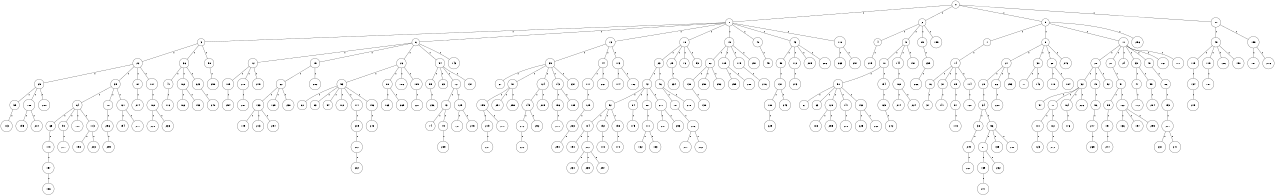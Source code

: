 graph G {
size="8.5,11;"
ratio = "expand;"
fixedsize="true;"
overlap="scale;"
node[shape=circle,width=.12,hight=.12,fontsize=12]
edge[fontsize=12]

0[label=" 0" color=black, pos="0.36182413,0.67586902!"];
1[label=" 1" color=black, pos="0.32431888,2.3821097!"];
2[label=" 2" color=black, pos="0.81605595,2.8907894!"];
3[label=" 3" color=black, pos="1.7904564,0.29211002!"];
4[label=" 4" color=black, pos="1.8617323,1.5052689!"];
5[label=" 5" color=black, pos="0.34407078,2.6575834!"];
6[label=" 6" color=black, pos="2.92111,0.82156109!"];
7[label=" 7" color=black, pos="1.4898644,2.8071933!"];
8[label=" 8" color=black, pos="0.70942036,1.3818271!"];
9[label=" 9" color=black, pos="0.44113364,0.35632042!"];
10[label=" 10" color=black, pos="2.1043429,2.818754!"];
11[label=" 11" color=black, pos="2.3746435,1.1679692!"];
12[label=" 12" color=black, pos="2.830832,2.7229324!"];
13[label=" 13" color=black, pos="1.5925763,1.3399544!"];
14[label=" 14" color=black, pos="1.8259419,2.7326582!"];
15[label=" 15" color=black, pos="0.10583863,0.16749484!"];
16[label=" 16" color=black, pos="0.022913703,0.84899823!"];
17[label=" 17" color=black, pos="0.31325869,0.72123694!"];
18[label=" 18" color=black, pos="0.45242849,2.3124008!"];
19[label=" 19" color=black, pos="1.650855,1.0634478!"];
20[label=" 20" color=black, pos="0.15360812,1.6565897!"];
21[label=" 21" color=black, pos="2.1668961,0.25987076!"];
22[label=" 22" color=black, pos="1.1580596,0.30864419!"];
23[label=" 23" color=black, pos="0.53238036,1.0791572!"];
24[label=" 24" color=black, pos="0.025460956,2.0193414!"];
25[label=" 25" color=black, pos="2.1334741,0.75632121!"];
26[label=" 26" color=black, pos="1.2805693,2.4129746!"];
27[label=" 27" color=black, pos="2.5490921,0.41311118!"];
28[label=" 28" color=black, pos="1.2628026,0.44888461!"];
29[label=" 29" color=black, pos="2.066245,0.42253659!"];
30[label=" 30" color=black, pos="2.7012843,2.4882028!"];
31[label=" 31" color=black, pos="2.2073198,1.7889587!"];
32[label=" 32" color=black, pos="2.4955154,1.5715004!"];
33[label=" 33" color=black, pos="2.5488785,2.214892!"];
34[label=" 34" color=black, pos="2.3965437,0.76087201!"];
35[label=" 35" color=black, pos="0.10428903,0.64833596!"];
36[label=" 36" color=black, pos="2.2436841,2.7967903!"];
37[label=" 37" color=black, pos="0.80597593,1.5342336!"];
38[label=" 38" color=black, pos="1.9505077,1.7409249!"];
39[label=" 39" color=black, pos="2.5897964,1.3906083!"];
40[label=" 40" color=black, pos="1.3381837,2.7143013!"];
41[label=" 41" color=black, pos="1.2899304,1.71651!"];
42[label=" 42" color=black, pos="1.55706,1.6321099!"];
43[label=" 43" color=black, pos="2.6513652,2.0284406!"];
44[label=" 44" color=black, pos="0.37766639,0.20497836!"];
45[label=" 45" color=black, pos="2.0445579,1.6909025!"];
46[label=" 46" color=black, pos="1.7616484,2.1528932!"];
47[label=" 47" color=black, pos="1.961711,1.4367566!"];
48[label=" 48" color=black, pos="1.5056103,1.186957!"];
49[label=" 49" color=black, pos="2.0802512,0.48201481!"];
50[label=" 50" color=black, pos="1.380849,0.29866014!"];
51[label=" 51" color=black, pos="2.3945705,1.9272635!"];
52[label=" 52" color=black, pos="2.1523318,1.9558792!"];
53[label=" 53" color=black, pos="1.8714539,1.1919554!"];
54[label=" 54" color=black, pos="2.0786092,2.9845471!"];
55[label=" 55" color=black, pos="2.8883501,1.340215!"];
56[label=" 56" color=black, pos="2.5723616,2.1895012!"];
57[label=" 57" color=black, pos="0.43063898,0.28992396!"];
58[label=" 58" color=black, pos="2.7856406,2.8437022!"];
59[label=" 59" color=black, pos="0.91568489,2.9524481!"];
60[label=" 60" color=black, pos="0.90320761,0.26490638!"];
61[label=" 61" color=black, pos="2.555109,0.40776377!"];
62[label=" 62" color=black, pos="0.80171034,2.6740384!"];
63[label=" 63" color=black, pos="0.8136146,2.0840209!"];
64[label=" 64" color=black, pos="1.5414254,2.038589!"];
65[label=" 65" color=black, pos="2.945038,1.7835524!"];
66[label=" 66" color=black, pos="2.9170971,1.9108898!"];
67[label=" 67" color=black, pos="2.3982203,2.9007986!"];
68[label=" 68" color=black, pos="2.7716651,0.076089422!"];
69[label=" 69" color=black, pos="2.6225667,0.96049242!"];
70[label=" 70" color=black, pos="0.87616408,0.11433755!"];
71[label=" 71" color=black, pos="1.6487843,2.0757549!"];
72[label=" 72" color=black, pos="2.4718805,2.162274!"];
73[label=" 73" color=black, pos="0.44285684,1.1475972!"];
74[label=" 74" color=black, pos="2.573081,2.1927358!"];
75[label=" 75" color=black, pos="1.9218249,2.2727292!"];
76[label=" 76" color=black, pos="2.2592394,2.0202642!"];
77[label=" 77" color=black, pos="1.8326719,1.3060833!"];
78[label=" 78" color=black, pos="1.6152875,2.3986146!"];
79[label=" 79" color=black, pos="0.61877927,0.45428139!"];
80[label=" 80" color=black, pos="0.58871337,2.5075783!"];
81[label=" 81" color=black, pos="0.56238177,1.3915241!"];
82[label=" 82" color=black, pos="0.71366255,2.106764!"];
83[label=" 83" color=black, pos="0.67779438,0.32897743!"];
84[label=" 84" color=black, pos="1.7283119,1.81884!"];
85[label=" 85" color=black, pos="2.3299983,0.26981969!"];
86[label=" 86" color=black, pos="0.54534406,2.2093575!"];
87[label=" 87" color=black, pos="1.1428038,2.2547831!"];
88[label=" 88" color=black, pos="2.2801942,2.7630874!"];
89[label=" 89" color=black, pos="0.417537,1.9780388!"];
90[label=" 90" color=black, pos="2.7388714,0.76668697!"];
91[label=" 91" color=black, pos="2.464296,2.3536996!"];
92[label=" 92" color=black, pos="0.44490604,0.75359171!"];
93[label=" 93" color=black, pos="1.2974628,0.72019001!"];
94[label=" 94" color=black, pos="2.6918457,1.0069302!"];
95[label=" 95" color=black, pos="0.59318631,2.5661666!"];
96[label=" 96" color=black, pos="0.024074829,0.71595657!"];
97[label=" 97" color=black, pos="0.48386545,2.5728114!"];
98[label=" 98" color=black, pos="1.7787981,2.6394026!"];
99[label=" 99" color=black, pos="1.4351628,0.43570207!"];
100[label=" 100" color=black, pos="2.1656418,1.6549731!"];
101[label=" 101" color=black, pos="1.2127052,2.3059115!"];
102[label=" 102" color=black, pos="0.30471055,1.7392003!"];
103[label=" 103" color=black, pos="0.57455509,0.7712774!"];
104[label=" 104" color=black, pos="1.634621,2.0402418!"];
105[label=" 105" color=black, pos="1.1812293,1.3412232!"];
106[label=" 106" color=black, pos="1.9525515,0.20312151!"];
107[label=" 107" color=black, pos="2.9737281,0.26778303!"];
108[label=" 108" color=black, pos="2.8281174,2.6024744!"];
109[label=" 109" color=black, pos="1.2979192,1.9453734!"];
110[label=" 110" color=black, pos="1.2212277,0.50052659!"];
111[label=" 111" color=black, pos="2.9899407,1.3944127!"];
112[label=" 112" color=black, pos="1.759038,2.7430481!"];
113[label=" 113" color=black, pos="0.047707565,0.90029464!"];
114[label=" 114" color=black, pos="0.064897209,0.3879733!"];
115[label=" 115" color=black, pos="1.7422397,1.1779951!"];
116[label=" 116" color=black, pos="1.5785124,0.61117964!"];
117[label=" 117" color=black, pos="0.6888555,1.4790614!"];
118[label=" 118" color=black, pos="2.2411268,0.70586594!"];
119[label=" 119" color=black, pos="2.2513919,0.85562923!"];
120[label=" 120" color=black, pos="2.534933,0.95069716!"];
121[label=" 121" color=black, pos="1.6829487,1.5828997!"];
122[label=" 122" color=black, pos="0.95440795,1.7864711!"];
123[label=" 123" color=black, pos="1.6266293,2.2670048!"];
124[label=" 124" color=black, pos="1.7449358,0.081573354!"];
125[label=" 125" color=black, pos="0.43473747,2.3438745!"];
126[label=" 126" color=black, pos="2.5402227,0.90693181!"];
127[label=" 127" color=black, pos="1.1500191,2.8020445!"];
128[label=" 128" color=black, pos="1.3612384,2.2675927!"];
129[label=" 129" color=black, pos="1.6037335,0.7920329!"];
130[label=" 130" color=black, pos="0.82136532,0.25478911!"];
131[label=" 131" color=black, pos="0.54297031,2.6531363!"];
132[label=" 132" color=black, pos="0.39997831,1.7216975!"];
133[label=" 133" color=black, pos="2.2953444,1.51058!"];
134[label=" 134" color=black, pos="2.1153124,0.62718169!"];
135[label=" 135" color=black, pos="1.1800729,1.9502836!"];
136[label=" 136" color=black, pos="2.1819679,0.58549826!"];
137[label=" 137" color=black, pos="2.0683686,1.3438428!"];
138[label=" 138" color=black, pos="1.9560352,1.3377286!"];
139[label=" 139" color=black, pos="2.1204258,1.7869116!"];
140[label=" 140" color=black, pos="0.72557458,2.3551199!"];
141[label=" 141" color=black, pos="2.5741811,0.85648607!"];
142[label=" 142" color=black, pos="1.2832118,2.9548249!"];
143[label=" 143" color=black, pos="2.912894,0.0045959167!"];
144[label=" 144" color=black, pos="1.1229847,0.88056322!"];
145[label=" 145" color=black, pos="0.96762532,2.0810873!"];
146[label=" 146" color=black, pos="0.82303793,0.42266603!"];
147[label=" 147" color=black, pos="2.4096807,2.4638679!"];
148[label=" 148" color=black, pos="0.71818675,2.1561743!"];
149[label=" 149" color=black, pos="0.68468771,0.98186126!"];
150[label=" 150" color=black, pos="1.4963281,2.4311842!"];
151[label=" 151" color=black, pos="1.8417946,0.50408392!"];
152[label=" 152" color=black, pos="2.0258743,2.1561327!"];
153[label=" 153" color=black, pos="2.6090532,2.9171601!"];
154[label=" 154" color=black, pos="1.6560358,0.37555483!"];
155[label=" 155" color=black, pos="0.5494038,0.20097179!"];
156[label=" 156" color=black, pos="1.6584105,2.5599584!"];
157[label=" 157" color=black, pos="2.3698064,0.31099766!"];
158[label=" 158" color=black, pos="1.4785058,1.2753566!"];
159[label=" 159" color=black, pos="1.1779619,2.2850798!"];
160[label=" 160" color=black, pos="2.1640877,0.19733582!"];
161[label=" 161" color=black, pos="2.6784324,1.2052319!"];
162[label=" 162" color=black, pos="1.4543221,1.4001846!"];
163[label=" 163" color=black, pos="1.4202094,1.2713164!"];
164[label=" 164" color=black, pos="0.95830251,1.421718!"];
165[label=" 165" color=black, pos="1.3730944,2.1942435!"];
166[label=" 166" color=black, pos="1.4748975,2.1719007!"];
167[label=" 167" color=black, pos="2.2490406,1.8566957!"];
168[label=" 168" color=black, pos="1.8981929,0.18626911!"];
169[label=" 169" color=black, pos="0.16852743,0.91109341!"];
170[label=" 170" color=black, pos="0.97228773,1.6265754!"];
171[label=" 171" color=black, pos="2.9124345,1.471117!"];
172[label=" 172" color=black, pos="2.7291666,1.198846!"];
173[label=" 173" color=black, pos="1.6255507,1.9538613!"];
174[label=" 174" color=black, pos="1.8626896,0.75330771!"];
175[label=" 175" color=black, pos="2.5827424,2.5248585!"];
176[label=" 176" color=black, pos="0.6640349,0.057560477!"];
177[label=" 177" color=black, pos="1.1026286,0.45541184!"];
178[label=" 178" color=black, pos="0.27993193,2.4674135!"];
179[label=" 179" color=black, pos="0.97987905,0.063103424!"];
180[label=" 180" color=black, pos="2.8313655,1.8113067!"];
181[label=" 181" color=black, pos="0.65503882,0.5573645!"];
182[label=" 182" color=black, pos="0.89092998,2.6294586!"];
183[label=" 183" color=black, pos="2.9206756,0.95460758!"];
184[label=" 184" color=black, pos="2.8654446,1.4172728!"];
185[label=" 185" color=black, pos="2.9808219,1.0429896!"];
186[label=" 186" color=black, pos="1.9546719,2.4531203!"];
187[label=" 187" color=black, pos="1.4489336,2.6435966!"];
188[label=" 188" color=black, pos="2.7781731,2.7372154!"];
189[label=" 189" color=black, pos="0.22007142,0.95094029!"];
190[label=" 190" color=black, pos="1.6052521,0.58467375!"];
191[label=" 191" color=black, pos="2.7347159,2.1106382!"];
192[label=" 192" color=black, pos="2.5514494,0.56823378!"];
193[label=" 193" color=black, pos="1.4005957,2.7930252!"];
194[label=" 194" color=black, pos="2.1216264,1.2898186!"];
195[label=" 195" color=black, pos="2.7623692,0.85085915!"];
196[label=" 196" color=black, pos="1.3883186,0.9737542!"];
197[label=" 197" color=black, pos="0.88265443,2.7193914!"];
198[label=" 198" color=black, pos="2.5050933,2.0138342!"];
199[label=" 199" color=black, pos="1.8433465,1.8399698!"];
200[label=" 200" color=black, pos="0.65238349,0.92706716!"];
201[label=" 201" color=black, pos="1.0194269,1.4082468!"];
202[label=" 202" color=black, pos="1.9662378,0.7116134!"];
203[label=" 203" color=black, pos="0.63148058,1.2691493!"];
204[label=" 204" color=black, pos="1.1505471,1.6281891!"];
205[label=" 205" color=black, pos="1.167598,0.52110805!"];
206[label=" 206" color=black, pos="0.65164567,2.9125006!"];
207[label=" 207" color=black, pos="1.6594147,2.889788!"];
208[label=" 208" color=black, pos="1.1606739,2.3647774!"];
209[label=" 209" color=black, pos="1.5369475,2.3211542!"];
210[label=" 210" color=black, pos="0.47108962,2.2317923!"];
211[label=" 211" color=black, pos="1.5952401,2.1223693!"];
212[label=" 212" color=black, pos="2.7438451,0.77898874!"];
213[label=" 213" color=black, pos="1.098139,1.5841345!"];
214[label=" 214" color=black, pos="1.8350391,0.24477684!"];
215[label=" 215" color=black, pos="1.2491054,2.806252!"];
216[label=" 216" color=black, pos="2.9514199,0.58988014!"];
217[label=" 217" color=black, pos="2.9440537,1.9915527!"];
218[label=" 218" color=black, pos="1.9438019,1.5177135!"];
219[label=" 219" color=black, pos="1.7242867,1.2848293!"];
220[label=" 220" color=black, pos="0.39064134,0.37957495!"];
221[label=" 221" color=black, pos="0.3639148,1.2385651!"];
222[label=" 222" color=black, pos="1.4603445,2.6934077!"];
223[label=" 223" color=black, pos="2.6179067,2.1192292!"];
224[label=" 224" color=black, pos="1.6706891,0.057694082!"];
225[label=" 225" color=black, pos="2.6201437,0.029886099!"];
226[label=" 226" color=black, pos="0.27259183,0.10298771!"];
227[label=" 227" color=black, pos="1.1876824,1.4650103!"];
228[label=" 228" color=black, pos="1.451635,1.0671041!"];
229[label=" 229" color=black, pos="1.8082947,2.0145037!"];
230[label=" 230" color=black, pos="2.7890111,0.97808912!"];
231[label=" 231" color=black, pos="2.207571,2.9762445!"];
232[label=" 232" color=black, pos="2.8064277,0.49300297!"];
233[label=" 233" color=black, pos="0.083185392,1.9905171!"];
234[label=" 234" color=black, pos="1.0704887,1.3526557!"];
235[label=" 235" color=black, pos="2.4813218,1.8364949!"];
236[label=" 236" color=black, pos="1.6622512,2.7485067!"];
237[label=" 237" color=black, pos="1.2092682,1.7391851!"];
238[label=" 238" color=black, pos="1.4709217,1.4051972!"];
239[label=" 239" color=black, pos="0.81459259,2.5567529!"];
240[label=" 240" color=black, pos="0.41538031,0.047591809!"];
241[label=" 241" color=black, pos="2.572645,2.8543429!"];
242[label=" 242" color=black, pos="0.13161377,2.9013047!"];
243[label=" 243" color=black, pos="1.0246646,2.5458925!"];
244[label=" 244" color=black, pos="0.64139859,2.1574618!"];
245[label=" 245" color=black, pos="2.0574095,1.8489461!"];
246[label=" 246" color=black, pos="1.6139211,0.20682401!"];
247[label=" 247" color=black, pos="2.635585,2.049534!"];
248[label=" 248" color=black, pos="0.81333286,0.54953105!"];
249[label=" 249" color=black, pos="0.13523475,2.0291115!"];
250[label=" 250" color=black, pos="2.6108726,0.87978412!"];
251[label=" 251" color=black, pos="2.6682158,0.32245304!"];
252[label=" 252" color=black, pos="1.7200757,2.1602812!"];
253[label=" 253" color=black, pos="2.3765617,2.3058165!"];
254[label=" 254" color=black, pos="1.2633706,0.41899641!"];
255[label=" 255" color=black, pos="0.27621742,1.949921!"];
256[label=" 256" color=black, pos="0.56565623,0.47552811!"];
257[label=" 257" color=black, pos="0.90332606,1.9677395!"];
258[label=" 258" color=black, pos="0.43505575,2.1497359!"];
259[label=" 259" color=black, pos="1.2732002,2.4128859!"];
260[label=" 260" color=black, pos="0.9521037,1.7707611!"];
261[label=" 261" color=black, pos="1.5823943,1.3191481!"];
262[label=" 262" color=black, pos="2.5892181,1.7447206!"];
263[label=" 263" color=black, pos="2.2066749,1.9549858!"];
264[label=" 264" color=black, pos="0.19409375,2.4732221!"];
265[label=" 265" color=black, pos="1.9351535,1.6116185!"];
266[label=" 266" color=black, pos="1.2884852,2.4734807!"];
267[label=" 267" color=black, pos="0.23354322,0.55496134!"];
268[label=" 268" color=black, pos="0.4595336,0.51431227!"];
269[label=" 269" color=black, pos="2.4023001,1.8876929!"];
270[label=" 270" color=black, pos="1.5716048,0.85695365!"];
271[label=" 271" color=black, pos="2.3270551,2.5506109!"];
272[label=" 272" color=black, pos="0.24245332,1.6185687!"];
273[label=" 273" color=black, pos="1.4647946,0.54781598!"];
274[label=" 274" color=black, pos="0.9915415,0.31496524!"];
275[label=" 275" color=black, pos="0.90766329,1.4107316!"];
276[label=" 276" color=black, pos="1.1956491,2.4091248!"];
277[label=" 277" color=black, pos="0.75850426,2.5894673!"];
278[label=" 278" color=black, pos="1.9292311,0.10838886!"];
279[label=" 279" color=black, pos="2.2583604,1.7774351!"];
280[label=" 280" color=black, pos="0.68283273,2.6784205!"];
281[label=" 281" color=black, pos="2.626191,1.9009072!"];
282[label=" 282" color=black, pos="1.2475332,1.8428172!"];
283[label=" 283" color=black, pos="2.085799,0.52239334!"];
284[label=" 284" color=black, pos="0.17859278,2.8793972!"];
285[label=" 285" color=black, pos="0.22833577,0.26720614!"];
286[label=" 286" color=black, pos="2.9152854,0.41385314!"];
287[label=" 287" color=black, pos="2.0345947,0.67445952!"];
288[label=" 288" color=black, pos="1.5872921,1.8650548!"];
289[label=" 289" color=black, pos="0.57911646,2.8312157!"];
290[label=" 290" color=black, pos="1.9818344,2.9818461!"];
291[label=" 291" color=black, pos="1.9275818,2.3490814!"];
292[label=" 292" color=black, pos="1.4357575,1.0432716!"];
293[label=" 293" color=black, pos="2.6973431,0.8216602!"];
294[label=" 294" color=black, pos="1.6860728,1.7862743!"];
295[label=" 295" color=black, pos="2.4268016,0.43809498!"];
296[label=" 296" color=black, pos="0.81361381,1.2275769!"];
297[label=" 297" color=black, pos="1.0691117,1.2193799!"];
298[label=" 298" color=black, pos="0.73282556,0.11857945!"];
299[label=" 299" color=black, pos="1.7054654,0.76658192!"];
0--1[label="1"]
0--2[label="1"]
0--5[label="1"]
0--17[label="1"]
1--3[label="1"]
1--6[label="1"]
1--13[label="1"]
1--18[label="1"]
1--19[label="1"]
1--40[label="1"]
1--43[label="1"]
1--110[label="1"]
2--4[label="1"]
2--9[label="1"]
2--89[label="1"]
2--199[label="1"]
3--22[label="1"]
3--36[label="1"]
3--58[label="1"]
4--215[label="1"]
5--7[label="1"]
5--8[label="1"]
5--11[label="1"]
5--256[label="1"]
6--12[label="1"]
6--15[label="1"]
6--26[label="1"]
6--54[label="1"]
6--143[label="1"]
7--14[label="1"]
8--27[label="1"]
8--30[label="1"]
8--68[label="1"]
8--246[label="1"]
9--10[label="1"]
9--144[label="1"]
9--151[label="1"]
10--50[label="1"]
10--154[label="1"]
11--20[label="1"]
11--21[label="1"]
11--24[label="1"]
11--33[label="1"]
11--48[label="1"]
11--167[label="1"]
11--171[label="1"]
12--105[label="1"]
12--278[label="1"]
12--279[label="1"]
13--39[label="1"]
13--44[label="1"]
13--173[label="1"]
14--16[label="1"]
14--31[label="1"]
14--85[label="1"]
14--114[label="1"]
15--62[label="1"]
15--282[label="1"]
16--37[label="1"]
17--49[label="1"]
17--159[label="1"]
18--23[label="1"]
18--29[label="1"]
18--76[label="1"]
18--93[label="1"]
19--82[label="1"]
19--109[label="1"]
19--179[label="1"]
19--291[label="1"]
20--32[label="1"]
20--75[label="1"]
20--92[label="1"]
21--51[label="1"]
22--25[label="1"]
22--35[label="1"]
22--87[label="1"]
22--107[label="1"]
23--42[label="1"]
23--46[label="1"]
25--95[label="1"]
25--108[label="1"]
25--200[label="1"]
26--53[label="1"]
26--80[label="1"]
26--106[label="1"]
26--189[label="1"]
27--28[label="1"]
27--66[label="1"]
27--253[label="1"]
28--34[label="1"]
29--234[label="1"]
30--71[label="1"]
30--146[label="1"]
31--141[label="1"]
32--57[label="1"]
32--77[label="1"]
32--164[label="1"]
32--226[label="1"]
33--47[label="1"]
33--59[label="1"]
34--38[label="1"]
34--56[label="1"]
35--64[label="1"]
35--70[label="1"]
35--121[label="1"]
36--41[label="1"]
36--162[label="1"]
36--223[label="1"]
38--249[label="1"]
39--67[label="1"]
39--91[label="1"]
39--124[label="1"]
39--142[label="1"]
39--237[label="1"]
40--45[label="1"]
41--116[label="1"]
42--52[label="1"]
42--84[label="1"]
42--88[label="1"]
42--277[label="1"]
43--98[label="1"]
43--112[label="1"]
43--285[label="1"]
43--286[label="1"]
44--117[label="1"]
44--267[label="1"]
46--78[label="1"]
46--218[label="1"]
47--172[label="1"]
48--86[label="1"]
49--115[label="1"]
49--119[label="1"]
49--126[label="1"]
49--150[label="1"]
50--61[label="1"]
50--63[label="1"]
50--128[label="1"]
50--147[label="1"]
50--192[label="1"]
51--99[label="1"]
51--122[label="1"]
52--104[label="1"]
52--152[label="1"]
52--158[label="1"]
53--60[label="1"]
53--83[label="1"]
53--94[label="1"]
53--102[label="1"]
53--177[label="1"]
53--196[label="1"]
54--55[label="1"]
54--69[label="1"]
54--72[label="1"]
54--137[label="1"]
55--236[label="1"]
56--81[label="1"]
56--135[label="1"]
56--288[label="1"]
58--298[label="1"]
59--284[label="1"]
62--133[label="1"]
62--169[label="1"]
62--238[label="1"]
64--65[label="1"]
64--90[label="1"]
64--100[label="1"]
64--113[label="1"]
65--140[label="1"]
66--220[label="1"]
68--118[label="1"]
68--184[label="1"]
70--296[label="1"]
72--73[label="1"]
72--125[label="1"]
73--74[label="1"]
73--79[label="1"]
75--96[label="1"]
77--101[label="1"]
77--161[label="1"]
78--206[label="1"]
79--289[label="1"]
80--163[label="1"]
80--269[label="1"]
81--139[label="1"]
81--232[label="1"]
82--130[label="1"]
82--250[label="1"]
82--252[label="1"]
84--175[label="1"]
85--97[label="1"]
86--153[label="1"]
87--274[label="1"]
88--111[label="1"]
89--239[label="1"]
90--217[label="1"]
91--155[label="1"]
91--251[label="1"]
91--258[label="1"]
95--103[label="1"]
96--247[label="1"]
97--148[label="1"]
98--131[label="1"]
99--191[label="1"]
101--123[label="1"]
104--190[label="1"]
104--202[label="1"]
105--254[label="1"]
107--160[label="1"]
108--195[label="1"]
108--204[label="1"]
109--259[label="1"]
109--280[label="1"]
110--263[label="1"]
110--297[label="1"]
111--132[label="1"]
111--183[label="1"]
112--273[label="1"]
113--198[label="1"]
113--203[label="1"]
114--120[label="1"]
115--134[label="1"]
117--129[label="1"]
119--187[label="1"]
121--194[label="1"]
121--211[label="1"]
122--136[label="1"]
122--197[label="1"]
122--295[label="1"]
124--145[label="1"]
124--205[label="1"]
125--127[label="1"]
125--245[label="1"]
128--188[label="1"]
128--255[label="1"]
129--283[label="1"]
130--138[label="1"]
131--180[label="1"]
131--243[label="1"]
133--149[label="1"]
133--213[label="1"]
133--294[label="1"]
134--275[label="1"]
139--271[label="1"]
140--157[label="1"]
142--156[label="1"]
142--185[label="1"]
144--168[label="1"]
145--212[label="1"]
145--292[label="1"]
147--208[label="1"]
152--178[label="1"]
153--201[label="1"]
154--165[label="1"]
155--219[label="1"]
155--270[label="1"]
156--210[label="1"]
157--186[label="1"]
158--170[label="1"]
159--181[label="1"]
159--276[label="1"]
160--228[label="1"]
160--233[label="1"]
161--272[label="1"]
162--166[label="1"]
162--193[label="1"]
164--176[label="1"]
165--242[label="1"]
168--214[label="1"]
168--224[label="1"]
173--174[label="1"]
173--182[label="1"]
177--209[label="1"]
179--216[label="1"]
180--229[label="1"]
189--227[label="1"]
191--244[label="1"]
192--225[label="1"]
192--268[label="1"]
196--248[label="1"]
201--231[label="1"]
201--241[label="1"]
202--230[label="1"]
202--235[label="1"]
202--257[label="1"]
206--207[label="1"]
206--262[label="1"]
209--261[label="1"]
212--222[label="1"]
219--221[label="1"]
223--240[label="1"]
239--266[label="1"]
247--265[label="1"]
249--260[label="1"]
261--264[label="1"]
277--287[label="1"]
277--293[label="1"]
278--281[label="1"]
283--290[label="1"]
296--299[label="1"]

}
